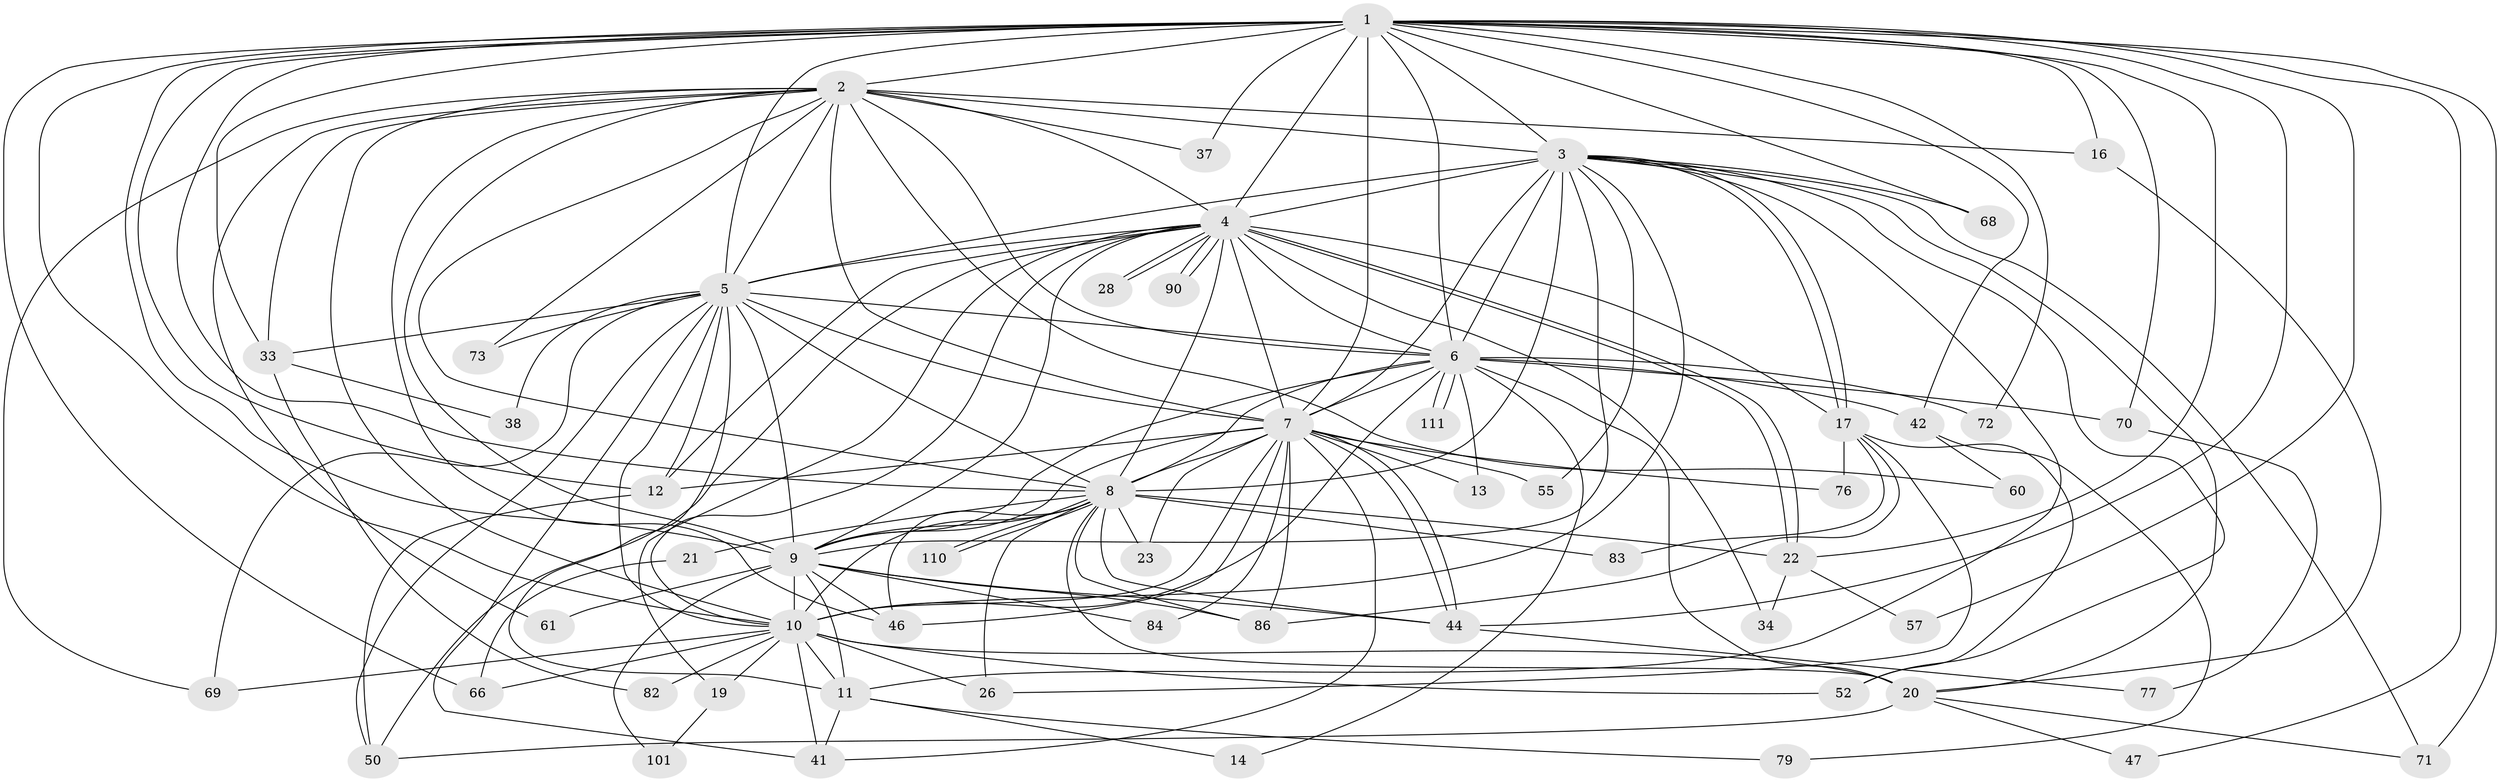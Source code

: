 // original degree distribution, {25: 0.008928571428571428, 19: 0.03571428571428571, 23: 0.008928571428571428, 26: 0.008928571428571428, 20: 0.008928571428571428, 24: 0.008928571428571428, 17: 0.008928571428571428, 4: 0.09821428571428571, 2: 0.5446428571428571, 11: 0.008928571428571428, 3: 0.17857142857142858, 7: 0.008928571428571428, 5: 0.044642857142857144, 6: 0.026785714285714284}
// Generated by graph-tools (version 1.1) at 2025/14/03/09/25 04:14:05]
// undirected, 56 vertices, 163 edges
graph export_dot {
graph [start="1"]
  node [color=gray90,style=filled];
  1;
  2 [super="+67+103"];
  3 [super="+30+56+36+63+65"];
  4;
  5 [super="+49"];
  6;
  7 [super="+24+40"];
  8 [super="+64+15"];
  9 [super="+75"];
  10 [super="+104+45+89+31"];
  11 [super="+18"];
  12 [super="+48"];
  13;
  14;
  16;
  17 [super="+81+43"];
  19;
  20 [super="+27"];
  21;
  22 [super="+91+39+88"];
  23;
  26 [super="+93"];
  28;
  33 [super="+54"];
  34;
  37;
  38;
  41 [super="+85"];
  42;
  44 [super="+92+59"];
  46 [super="+109+87"];
  47;
  50 [super="+96"];
  52 [super="+102"];
  55;
  57;
  60;
  61;
  66 [super="+74"];
  68;
  69;
  70;
  71 [super="+97"];
  72;
  73;
  76;
  77;
  79;
  82;
  83;
  84;
  86 [super="+108+105"];
  90;
  101;
  110;
  111;
  1 -- 2;
  1 -- 3;
  1 -- 4;
  1 -- 5;
  1 -- 6;
  1 -- 7;
  1 -- 8;
  1 -- 9 [weight=2];
  1 -- 10 [weight=2];
  1 -- 12;
  1 -- 16;
  1 -- 33;
  1 -- 37;
  1 -- 42;
  1 -- 47;
  1 -- 57;
  1 -- 68;
  1 -- 70;
  1 -- 71;
  1 -- 72;
  1 -- 66;
  1 -- 22;
  1 -- 44;
  2 -- 3;
  2 -- 4 [weight=2];
  2 -- 5;
  2 -- 6;
  2 -- 7 [weight=3];
  2 -- 8;
  2 -- 9;
  2 -- 10;
  2 -- 16;
  2 -- 37;
  2 -- 60;
  2 -- 61;
  2 -- 73;
  2 -- 69;
  2 -- 33;
  2 -- 46;
  3 -- 4 [weight=2];
  3 -- 5 [weight=2];
  3 -- 6;
  3 -- 7 [weight=3];
  3 -- 8 [weight=3];
  3 -- 9 [weight=2];
  3 -- 10;
  3 -- 17;
  3 -- 17;
  3 -- 52;
  3 -- 55;
  3 -- 71;
  3 -- 68;
  3 -- 20;
  3 -- 11;
  4 -- 5;
  4 -- 6;
  4 -- 7;
  4 -- 8 [weight=4];
  4 -- 9;
  4 -- 10;
  4 -- 12;
  4 -- 19;
  4 -- 22;
  4 -- 22;
  4 -- 28;
  4 -- 28;
  4 -- 34;
  4 -- 50;
  4 -- 90;
  4 -- 90;
  4 -- 17 [weight=2];
  5 -- 6;
  5 -- 7 [weight=2];
  5 -- 8;
  5 -- 9;
  5 -- 10 [weight=2];
  5 -- 11;
  5 -- 33;
  5 -- 38;
  5 -- 50;
  5 -- 69;
  5 -- 73;
  5 -- 12;
  5 -- 41;
  6 -- 7;
  6 -- 8;
  6 -- 9;
  6 -- 10 [weight=3];
  6 -- 13;
  6 -- 14;
  6 -- 20;
  6 -- 42;
  6 -- 70;
  6 -- 72;
  6 -- 111;
  6 -- 111;
  7 -- 8;
  7 -- 9;
  7 -- 10 [weight=2];
  7 -- 13;
  7 -- 23;
  7 -- 44 [weight=2];
  7 -- 44;
  7 -- 55;
  7 -- 76;
  7 -- 84;
  7 -- 86;
  7 -- 12 [weight=2];
  7 -- 41;
  7 -- 46;
  8 -- 9;
  8 -- 10 [weight=2];
  8 -- 21 [weight=2];
  8 -- 23;
  8 -- 46;
  8 -- 110;
  8 -- 110;
  8 -- 86;
  8 -- 22 [weight=2];
  8 -- 44;
  8 -- 83;
  8 -- 20 [weight=2];
  8 -- 26;
  9 -- 10;
  9 -- 11;
  9 -- 61;
  9 -- 84;
  9 -- 86;
  9 -- 101;
  9 -- 46;
  9 -- 44 [weight=2];
  10 -- 19;
  10 -- 26;
  10 -- 41;
  10 -- 69;
  10 -- 66;
  10 -- 82;
  10 -- 52;
  10 -- 20;
  10 -- 11;
  11 -- 14;
  11 -- 41;
  11 -- 79;
  12 -- 50;
  16 -- 20;
  17 -- 76;
  17 -- 52;
  17 -- 86;
  17 -- 26;
  17 -- 83;
  19 -- 101;
  20 -- 47;
  20 -- 71;
  20 -- 50;
  21 -- 66;
  22 -- 34;
  22 -- 57;
  33 -- 38;
  33 -- 82;
  42 -- 60;
  42 -- 79;
  44 -- 77;
  70 -- 77;
}
